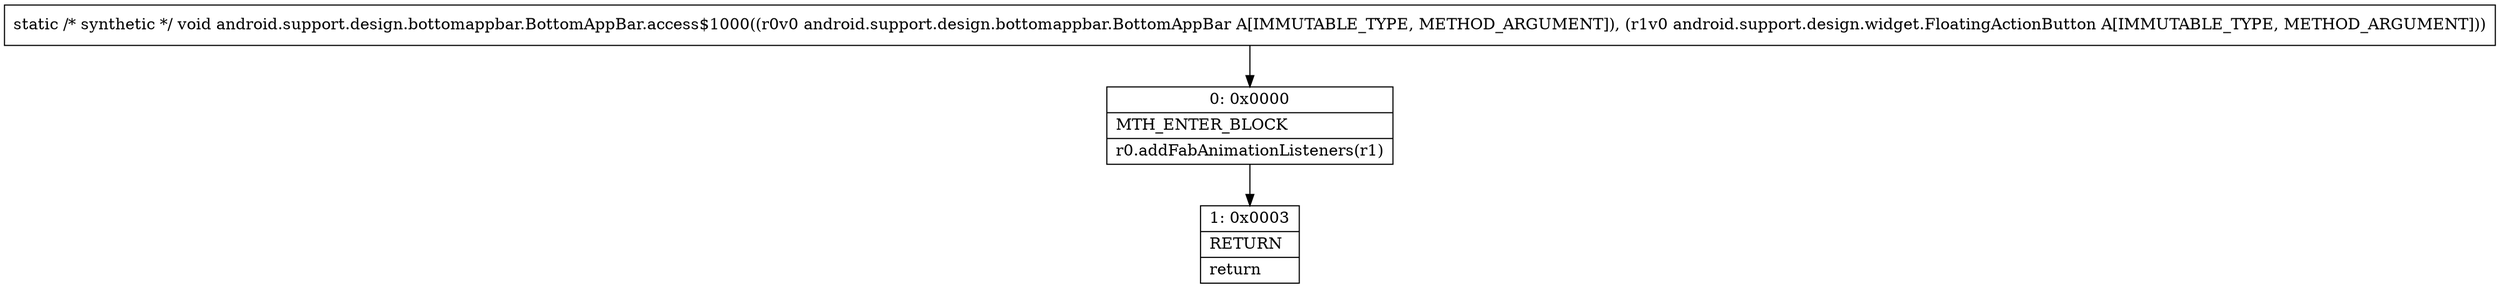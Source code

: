 digraph "CFG forandroid.support.design.bottomappbar.BottomAppBar.access$1000(Landroid\/support\/design\/bottomappbar\/BottomAppBar;Landroid\/support\/design\/widget\/FloatingActionButton;)V" {
Node_0 [shape=record,label="{0\:\ 0x0000|MTH_ENTER_BLOCK\l|r0.addFabAnimationListeners(r1)\l}"];
Node_1 [shape=record,label="{1\:\ 0x0003|RETURN\l|return\l}"];
MethodNode[shape=record,label="{static \/* synthetic *\/ void android.support.design.bottomappbar.BottomAppBar.access$1000((r0v0 android.support.design.bottomappbar.BottomAppBar A[IMMUTABLE_TYPE, METHOD_ARGUMENT]), (r1v0 android.support.design.widget.FloatingActionButton A[IMMUTABLE_TYPE, METHOD_ARGUMENT])) }"];
MethodNode -> Node_0;
Node_0 -> Node_1;
}

